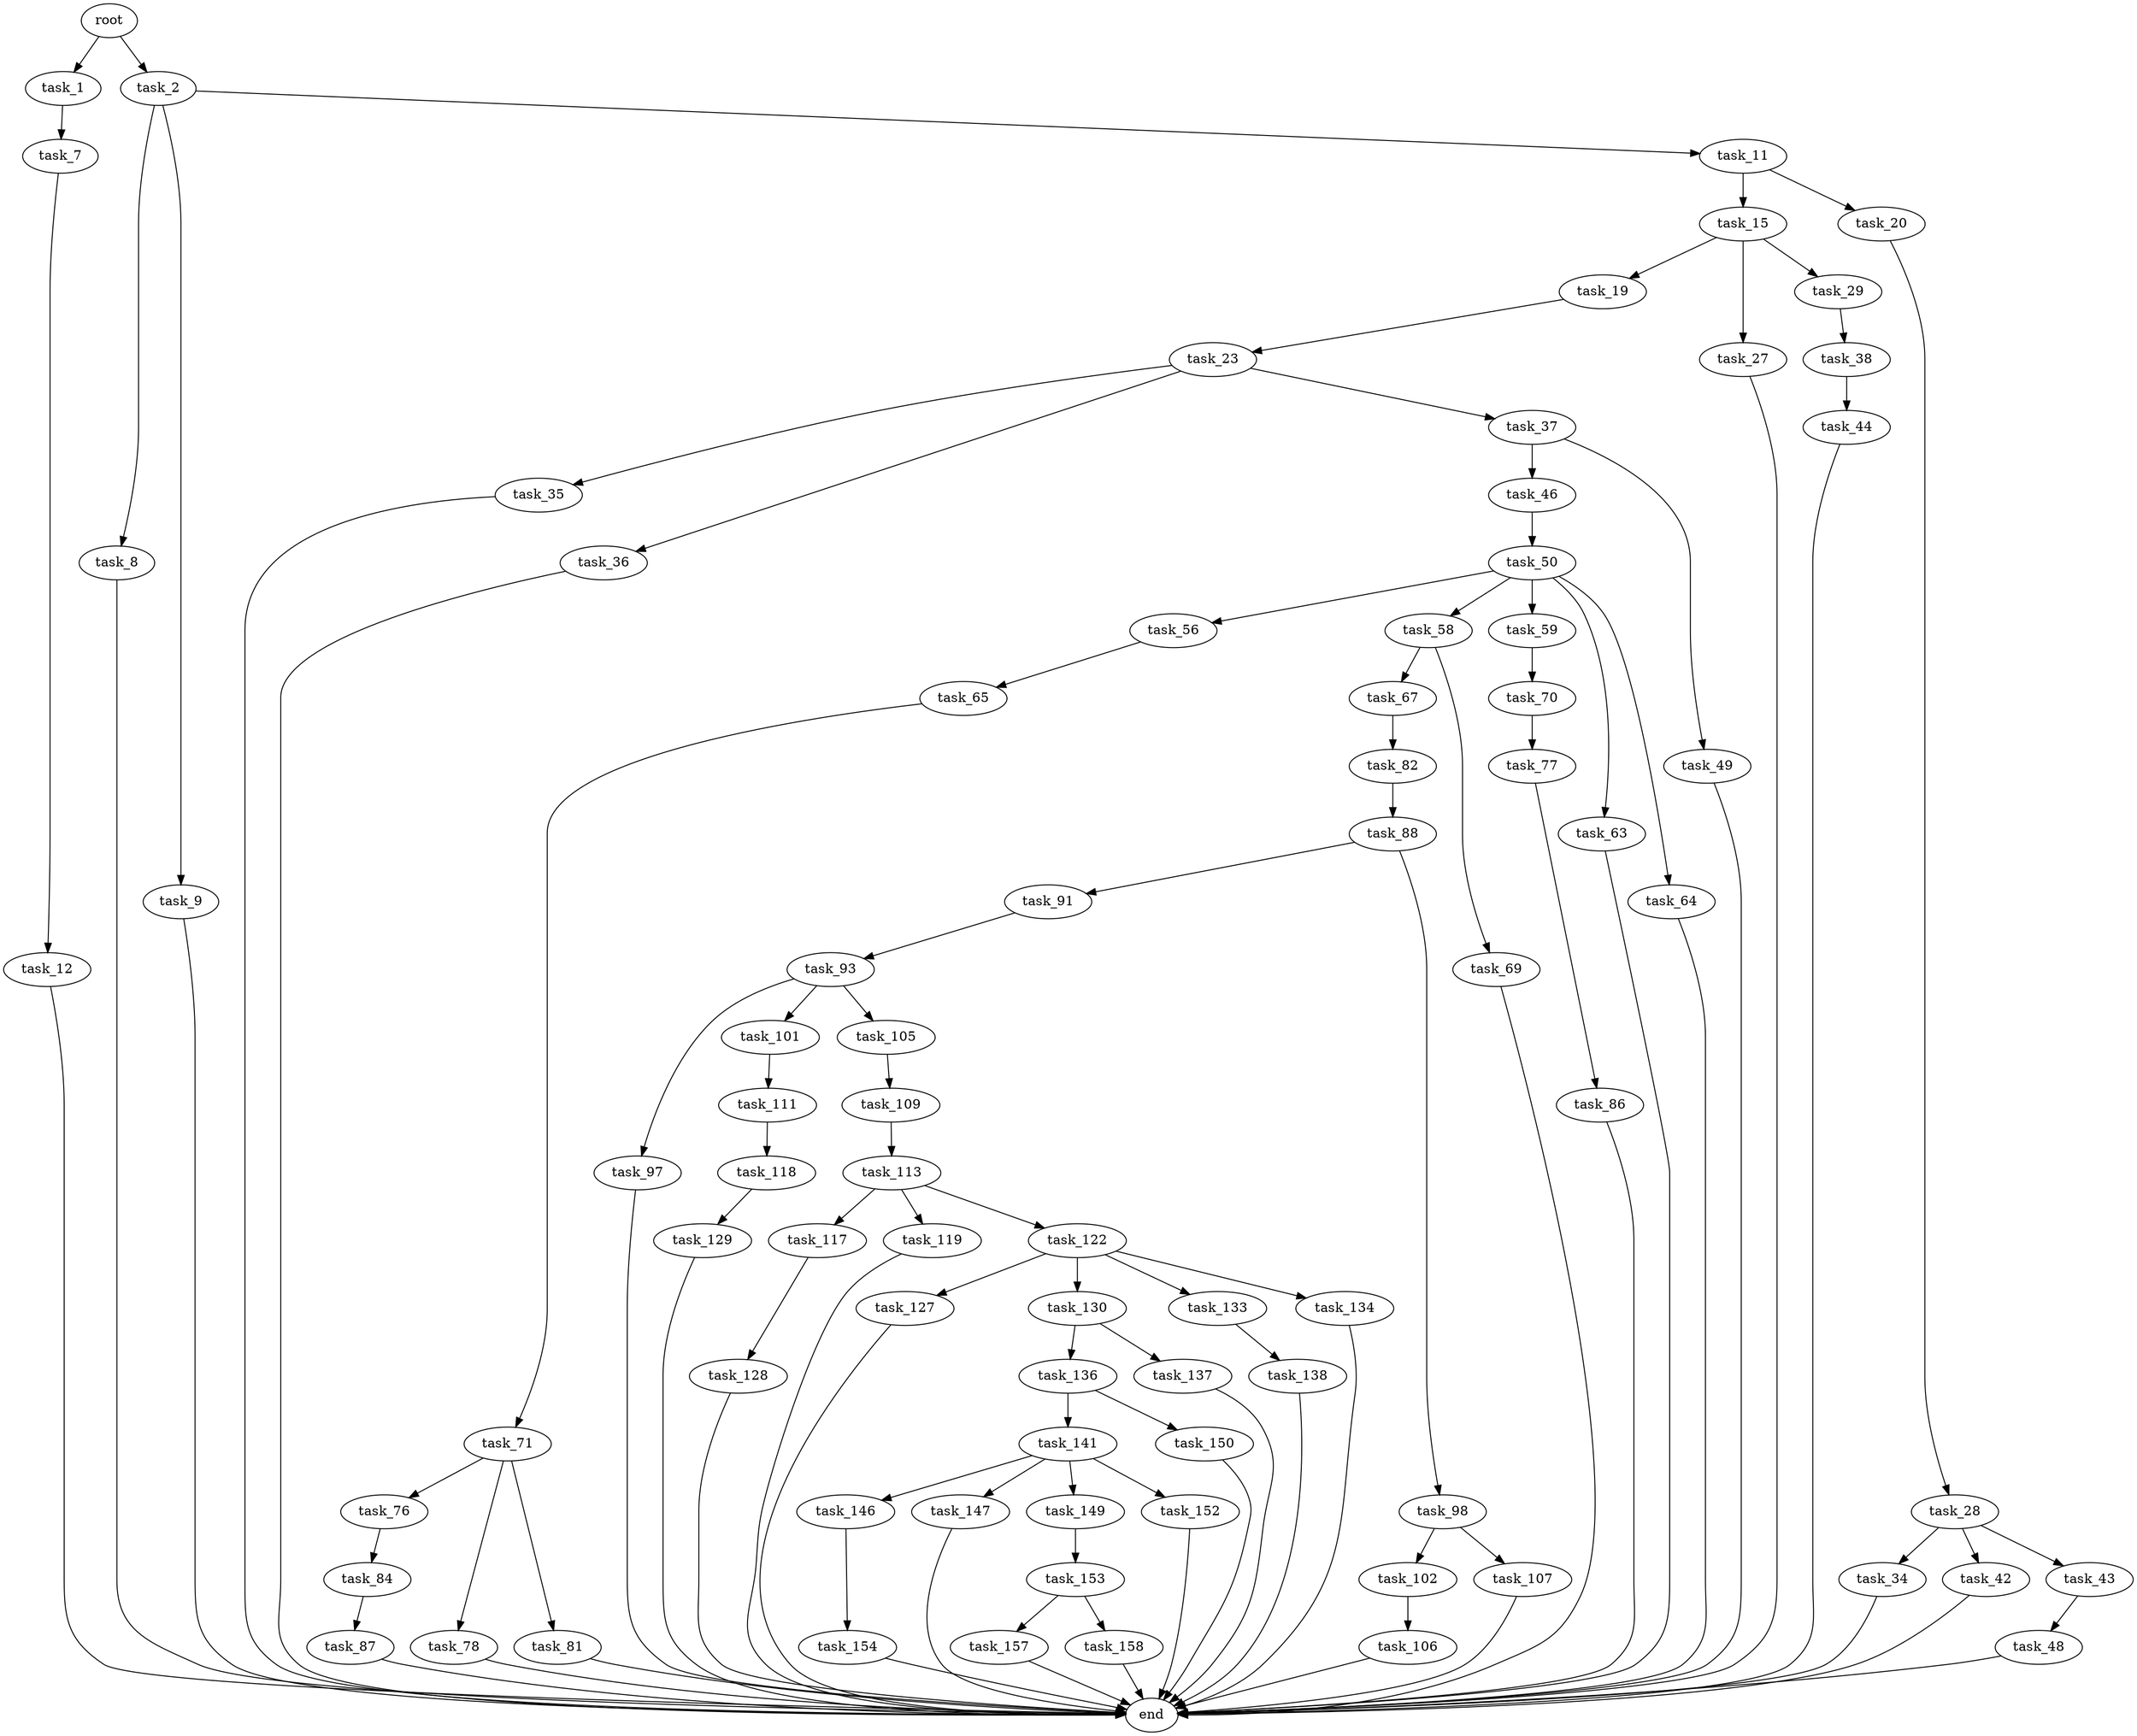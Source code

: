 digraph G {
  root [size="0.000000"];
  task_1 [size="1480996576.000000"];
  task_2 [size="2270781265.000000"];
  task_7 [size="2839112459.000000"];
  task_8 [size="8589934592.000000"];
  task_9 [size="16179988951.000000"];
  task_11 [size="25382707714.000000"];
  task_12 [size="675765628121.000000"];
  task_15 [size="9709848760.000000"];
  task_19 [size="2927374695.000000"];
  task_20 [size="9361109613.000000"];
  task_23 [size="335146337831.000000"];
  task_27 [size="549755813888.000000"];
  task_28 [size="7200336494.000000"];
  task_29 [size="9160016914.000000"];
  task_34 [size="1073741824000.000000"];
  task_35 [size="782757789696.000000"];
  task_36 [size="782757789696.000000"];
  task_37 [size="1073741824000.000000"];
  task_38 [size="16907702909.000000"];
  task_42 [size="849208513215.000000"];
  task_43 [size="1837869351.000000"];
  task_44 [size="231928233984.000000"];
  task_46 [size="8589934592.000000"];
  task_48 [size="656092410.000000"];
  task_49 [size="549755813888.000000"];
  task_50 [size="28991029248.000000"];
  task_56 [size="267273307381.000000"];
  task_58 [size="4292154757.000000"];
  task_59 [size="141423368359.000000"];
  task_63 [size="368293445632.000000"];
  task_64 [size="481150919422.000000"];
  task_65 [size="368293445632.000000"];
  task_67 [size="8019287787.000000"];
  task_69 [size="49650331505.000000"];
  task_70 [size="39836457281.000000"];
  task_71 [size="8589934592.000000"];
  task_76 [size="861101511.000000"];
  task_77 [size="5219055154.000000"];
  task_78 [size="137104929952.000000"];
  task_81 [size="368293445632.000000"];
  task_82 [size="36786361926.000000"];
  task_84 [size="307295278233.000000"];
  task_86 [size="2937776431.000000"];
  task_87 [size="68719476736.000000"];
  task_88 [size="52489277779.000000"];
  task_91 [size="176904314472.000000"];
  task_93 [size="139959085391.000000"];
  task_97 [size="2826191773.000000"];
  task_98 [size="1073741824000.000000"];
  task_101 [size="321869035228.000000"];
  task_102 [size="782757789696.000000"];
  task_105 [size="344557759079.000000"];
  task_106 [size="782757789696.000000"];
  task_107 [size="12374400543.000000"];
  task_109 [size="363311164880.000000"];
  task_111 [size="636840267945.000000"];
  task_113 [size="17513591257.000000"];
  task_117 [size="56626924934.000000"];
  task_118 [size="12549816374.000000"];
  task_119 [size="231928233984.000000"];
  task_122 [size="522708725146.000000"];
  task_127 [size="1175294116501.000000"];
  task_128 [size="11540039602.000000"];
  task_129 [size="37502360787.000000"];
  task_130 [size="456912677515.000000"];
  task_133 [size="134217728000.000000"];
  task_134 [size="177280564860.000000"];
  task_136 [size="782757789696.000000"];
  task_137 [size="6239515140.000000"];
  task_138 [size="549755813888.000000"];
  task_141 [size="488612345770.000000"];
  task_146 [size="782757789696.000000"];
  task_147 [size="5379222165.000000"];
  task_149 [size="549755813888.000000"];
  task_150 [size="2247038951.000000"];
  task_152 [size="17670890839.000000"];
  task_153 [size="68719476736.000000"];
  task_154 [size="368293445632.000000"];
  task_157 [size="96917593503.000000"];
  task_158 [size="9746561714.000000"];
  end [size="0.000000"];

  root -> task_1 [size="1.000000"];
  root -> task_2 [size="1.000000"];
  task_1 -> task_7 [size="33554432.000000"];
  task_2 -> task_8 [size="75497472.000000"];
  task_2 -> task_9 [size="75497472.000000"];
  task_2 -> task_11 [size="75497472.000000"];
  task_7 -> task_12 [size="75497472.000000"];
  task_8 -> end [size="1.000000"];
  task_9 -> end [size="1.000000"];
  task_11 -> task_15 [size="679477248.000000"];
  task_11 -> task_20 [size="679477248.000000"];
  task_12 -> end [size="1.000000"];
  task_15 -> task_19 [size="536870912.000000"];
  task_15 -> task_27 [size="536870912.000000"];
  task_15 -> task_29 [size="536870912.000000"];
  task_19 -> task_23 [size="134217728.000000"];
  task_20 -> task_28 [size="838860800.000000"];
  task_23 -> task_35 [size="679477248.000000"];
  task_23 -> task_36 [size="679477248.000000"];
  task_23 -> task_37 [size="679477248.000000"];
  task_27 -> end [size="1.000000"];
  task_28 -> task_34 [size="536870912.000000"];
  task_28 -> task_42 [size="536870912.000000"];
  task_28 -> task_43 [size="536870912.000000"];
  task_29 -> task_38 [size="301989888.000000"];
  task_34 -> end [size="1.000000"];
  task_35 -> end [size="1.000000"];
  task_36 -> end [size="1.000000"];
  task_37 -> task_46 [size="838860800.000000"];
  task_37 -> task_49 [size="838860800.000000"];
  task_38 -> task_44 [size="536870912.000000"];
  task_42 -> end [size="1.000000"];
  task_43 -> task_48 [size="33554432.000000"];
  task_44 -> end [size="1.000000"];
  task_46 -> task_50 [size="33554432.000000"];
  task_48 -> end [size="1.000000"];
  task_49 -> end [size="1.000000"];
  task_50 -> task_56 [size="75497472.000000"];
  task_50 -> task_58 [size="75497472.000000"];
  task_50 -> task_59 [size="75497472.000000"];
  task_50 -> task_63 [size="75497472.000000"];
  task_50 -> task_64 [size="75497472.000000"];
  task_56 -> task_65 [size="411041792.000000"];
  task_58 -> task_67 [size="75497472.000000"];
  task_58 -> task_69 [size="75497472.000000"];
  task_59 -> task_70 [size="134217728.000000"];
  task_63 -> end [size="1.000000"];
  task_64 -> end [size="1.000000"];
  task_65 -> task_71 [size="411041792.000000"];
  task_67 -> task_82 [size="679477248.000000"];
  task_69 -> end [size="1.000000"];
  task_70 -> task_77 [size="134217728.000000"];
  task_71 -> task_76 [size="33554432.000000"];
  task_71 -> task_78 [size="33554432.000000"];
  task_71 -> task_81 [size="33554432.000000"];
  task_76 -> task_84 [size="75497472.000000"];
  task_77 -> task_86 [size="301989888.000000"];
  task_78 -> end [size="1.000000"];
  task_81 -> end [size="1.000000"];
  task_82 -> task_88 [size="838860800.000000"];
  task_84 -> task_87 [size="536870912.000000"];
  task_86 -> end [size="1.000000"];
  task_87 -> end [size="1.000000"];
  task_88 -> task_91 [size="209715200.000000"];
  task_88 -> task_98 [size="209715200.000000"];
  task_91 -> task_93 [size="134217728.000000"];
  task_93 -> task_97 [size="411041792.000000"];
  task_93 -> task_101 [size="411041792.000000"];
  task_93 -> task_105 [size="411041792.000000"];
  task_97 -> end [size="1.000000"];
  task_98 -> task_102 [size="838860800.000000"];
  task_98 -> task_107 [size="838860800.000000"];
  task_101 -> task_111 [size="679477248.000000"];
  task_102 -> task_106 [size="679477248.000000"];
  task_105 -> task_109 [size="301989888.000000"];
  task_106 -> end [size="1.000000"];
  task_107 -> end [size="1.000000"];
  task_109 -> task_113 [size="301989888.000000"];
  task_111 -> task_118 [size="838860800.000000"];
  task_113 -> task_117 [size="536870912.000000"];
  task_113 -> task_119 [size="536870912.000000"];
  task_113 -> task_122 [size="536870912.000000"];
  task_117 -> task_128 [size="75497472.000000"];
  task_118 -> task_129 [size="411041792.000000"];
  task_119 -> end [size="1.000000"];
  task_122 -> task_127 [size="838860800.000000"];
  task_122 -> task_130 [size="838860800.000000"];
  task_122 -> task_133 [size="838860800.000000"];
  task_122 -> task_134 [size="838860800.000000"];
  task_127 -> end [size="1.000000"];
  task_128 -> end [size="1.000000"];
  task_129 -> end [size="1.000000"];
  task_130 -> task_136 [size="301989888.000000"];
  task_130 -> task_137 [size="301989888.000000"];
  task_133 -> task_138 [size="209715200.000000"];
  task_134 -> end [size="1.000000"];
  task_136 -> task_141 [size="679477248.000000"];
  task_136 -> task_150 [size="679477248.000000"];
  task_137 -> end [size="1.000000"];
  task_138 -> end [size="1.000000"];
  task_141 -> task_146 [size="838860800.000000"];
  task_141 -> task_147 [size="838860800.000000"];
  task_141 -> task_149 [size="838860800.000000"];
  task_141 -> task_152 [size="838860800.000000"];
  task_146 -> task_154 [size="679477248.000000"];
  task_147 -> end [size="1.000000"];
  task_149 -> task_153 [size="536870912.000000"];
  task_150 -> end [size="1.000000"];
  task_152 -> end [size="1.000000"];
  task_153 -> task_157 [size="134217728.000000"];
  task_153 -> task_158 [size="134217728.000000"];
  task_154 -> end [size="1.000000"];
  task_157 -> end [size="1.000000"];
  task_158 -> end [size="1.000000"];
}
